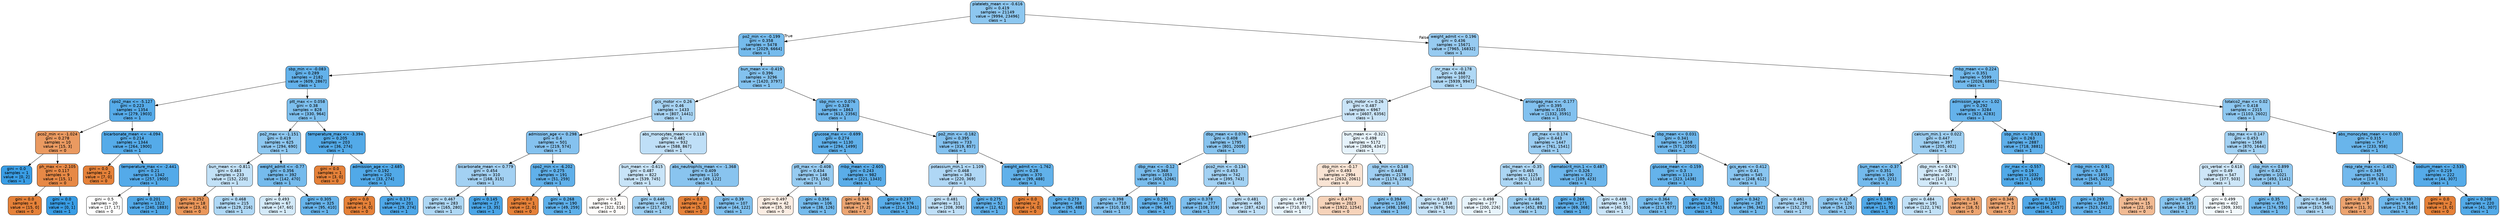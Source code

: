 digraph Tree {
node [shape=box, style="filled, rounded", color="black", fontname="helvetica"] ;
edge [fontname="helvetica"] ;
0 [label="platelets_mean <= -0.616\ngini = 0.419\nsamples = 21149\nvalue = [9994, 23496]\nclass = 1", fillcolor="#8dc7f0"] ;
1 [label="po2_min <= -0.199\ngini = 0.358\nsamples = 5478\nvalue = [2029, 6664]\nclass = 1", fillcolor="#75bbed"] ;
0 -> 1 [labeldistance=2.5, labelangle=45, headlabel="True"] ;
2 [label="sbp_min <= -0.083\ngini = 0.289\nsamples = 2182\nvalue = [609, 2867]\nclass = 1", fillcolor="#63b2eb"] ;
1 -> 2 ;
3 [label="spo2_max <= -5.127\ngini = 0.223\nsamples = 1354\nvalue = [279, 1903]\nclass = 1", fillcolor="#56abe9"] ;
2 -> 3 ;
4 [label="pco2_min <= -1.024\ngini = 0.278\nsamples = 10\nvalue = [15, 3]\nclass = 0", fillcolor="#ea9a61"] ;
3 -> 4 ;
5 [label="gini = 0.0\nsamples = 1\nvalue = [0, 2]\nclass = 1", fillcolor="#399de5"] ;
4 -> 5 ;
6 [label="ph_max <= -2.105\ngini = 0.117\nsamples = 9\nvalue = [15, 1]\nclass = 0", fillcolor="#e78946"] ;
4 -> 6 ;
7 [label="gini = 0.0\nsamples = 8\nvalue = [15, 0]\nclass = 0", fillcolor="#e58139"] ;
6 -> 7 ;
8 [label="gini = 0.0\nsamples = 1\nvalue = [0, 1]\nclass = 1", fillcolor="#399de5"] ;
6 -> 8 ;
9 [label="bicarbonate_mean <= -4.094\ngini = 0.214\nsamples = 1344\nvalue = [264, 1900]\nclass = 1", fillcolor="#55abe9"] ;
3 -> 9 ;
10 [label="gini = 0.0\nsamples = 2\nvalue = [7, 0]\nclass = 0", fillcolor="#e58139"] ;
9 -> 10 ;
11 [label="temperature_max <= -2.441\ngini = 0.21\nsamples = 1342\nvalue = [257, 1900]\nclass = 1", fillcolor="#54aae9"] ;
9 -> 11 ;
12 [label="gini = 0.5\nsamples = 20\nvalue = [17, 17]\nclass = 0", fillcolor="#ffffff"] ;
11 -> 12 ;
13 [label="gini = 0.201\nsamples = 1322\nvalue = [240, 1883]\nclass = 1", fillcolor="#52a9e8"] ;
11 -> 13 ;
14 [label="ptt_max <= 0.058\ngini = 0.38\nsamples = 828\nvalue = [330, 964]\nclass = 1", fillcolor="#7dbfee"] ;
2 -> 14 ;
15 [label="po2_max <= -1.151\ngini = 0.419\nsamples = 625\nvalue = [294, 690]\nclass = 1", fillcolor="#8dc7f0"] ;
14 -> 15 ;
16 [label="bun_mean <= -0.811\ngini = 0.483\nsamples = 233\nvalue = [152, 220]\nclass = 1", fillcolor="#c2e1f7"] ;
15 -> 16 ;
17 [label="gini = 0.252\nsamples = 18\nvalue = [23, 4]\nclass = 0", fillcolor="#ea975b"] ;
16 -> 17 ;
18 [label="gini = 0.468\nsamples = 215\nvalue = [129, 216]\nclass = 1", fillcolor="#afd8f5"] ;
16 -> 18 ;
19 [label="weight_admit <= -0.77\ngini = 0.356\nsamples = 392\nvalue = [142, 470]\nclass = 1", fillcolor="#75bbed"] ;
15 -> 19 ;
20 [label="gini = 0.493\nsamples = 67\nvalue = [47, 60]\nclass = 1", fillcolor="#d4eaf9"] ;
19 -> 20 ;
21 [label="gini = 0.305\nsamples = 325\nvalue = [95, 410]\nclass = 1", fillcolor="#67b4eb"] ;
19 -> 21 ;
22 [label="temperature_max <= -3.394\ngini = 0.205\nsamples = 203\nvalue = [36, 274]\nclass = 1", fillcolor="#53aae8"] ;
14 -> 22 ;
23 [label="gini = 0.0\nsamples = 1\nvalue = [3, 0]\nclass = 0", fillcolor="#e58139"] ;
22 -> 23 ;
24 [label="admission_age <= -2.685\ngini = 0.192\nsamples = 202\nvalue = [33, 274]\nclass = 1", fillcolor="#51a9e8"] ;
22 -> 24 ;
25 [label="gini = 0.0\nsamples = 1\nvalue = [4, 0]\nclass = 0", fillcolor="#e58139"] ;
24 -> 25 ;
26 [label="gini = 0.173\nsamples = 201\nvalue = [29, 274]\nclass = 1", fillcolor="#4ea7e8"] ;
24 -> 26 ;
27 [label="bun_mean <= -0.419\ngini = 0.396\nsamples = 3296\nvalue = [1420, 3797]\nclass = 1", fillcolor="#83c2ef"] ;
1 -> 27 ;
28 [label="gcs_motor <= 0.26\ngini = 0.46\nsamples = 1433\nvalue = [807, 1441]\nclass = 1", fillcolor="#a8d4f4"] ;
27 -> 28 ;
29 [label="admission_age <= 0.298\ngini = 0.4\nsamples = 501\nvalue = [219, 574]\nclass = 1", fillcolor="#85c2ef"] ;
28 -> 29 ;
30 [label="bicarbonate_mean <= 0.779\ngini = 0.454\nsamples = 310\nvalue = [168, 315]\nclass = 1", fillcolor="#a3d1f3"] ;
29 -> 30 ;
31 [label="gini = 0.467\nsamples = 283\nvalue = [165, 280]\nclass = 1", fillcolor="#aed7f4"] ;
30 -> 31 ;
32 [label="gini = 0.145\nsamples = 27\nvalue = [3, 35]\nclass = 1", fillcolor="#4aa5e7"] ;
30 -> 32 ;
33 [label="spo2_min <= -6.202\ngini = 0.275\nsamples = 191\nvalue = [51, 259]\nclass = 1", fillcolor="#60b0ea"] ;
29 -> 33 ;
34 [label="gini = 0.0\nsamples = 1\nvalue = [2, 0]\nclass = 0", fillcolor="#e58139"] ;
33 -> 34 ;
35 [label="gini = 0.268\nsamples = 190\nvalue = [49, 259]\nclass = 1", fillcolor="#5eb0ea"] ;
33 -> 35 ;
36 [label="abs_monocytes_mean <= 0.118\ngini = 0.482\nsamples = 932\nvalue = [588, 867]\nclass = 1", fillcolor="#bfdff7"] ;
28 -> 36 ;
37 [label="bun_mean <= -0.615\ngini = 0.487\nsamples = 822\nvalue = [539, 745]\nclass = 1", fillcolor="#c8e4f8"] ;
36 -> 37 ;
38 [label="gini = 0.5\nsamples = 421\nvalue = [322, 316]\nclass = 0", fillcolor="#fffdfb"] ;
37 -> 38 ;
39 [label="gini = 0.446\nsamples = 401\nvalue = [217, 429]\nclass = 1", fillcolor="#9dcff2"] ;
37 -> 39 ;
40 [label="abs_neutrophils_mean <= -1.368\ngini = 0.409\nsamples = 110\nvalue = [49, 122]\nclass = 1", fillcolor="#89c4ef"] ;
36 -> 40 ;
41 [label="gini = 0.0\nsamples = 3\nvalue = [5, 0]\nclass = 0", fillcolor="#e58139"] ;
40 -> 41 ;
42 [label="gini = 0.39\nsamples = 107\nvalue = [44, 122]\nclass = 1", fillcolor="#80c0ee"] ;
40 -> 42 ;
43 [label="sbp_min <= 0.076\ngini = 0.328\nsamples = 1863\nvalue = [613, 2356]\nclass = 1", fillcolor="#6db6ec"] ;
27 -> 43 ;
44 [label="glucose_max <= -0.699\ngini = 0.274\nsamples = 1130\nvalue = [294, 1499]\nclass = 1", fillcolor="#60b0ea"] ;
43 -> 44 ;
45 [label="ptt_max <= -0.408\ngini = 0.434\nsamples = 148\nvalue = [73, 156]\nclass = 1", fillcolor="#96cbf1"] ;
44 -> 45 ;
46 [label="gini = 0.497\nsamples = 42\nvalue = [35, 30]\nclass = 0", fillcolor="#fbede3"] ;
45 -> 46 ;
47 [label="gini = 0.356\nsamples = 106\nvalue = [38, 126]\nclass = 1", fillcolor="#75bbed"] ;
45 -> 47 ;
48 [label="mbp_mean <= -2.605\ngini = 0.243\nsamples = 982\nvalue = [221, 1343]\nclass = 1", fillcolor="#5aade9"] ;
44 -> 48 ;
49 [label="gini = 0.346\nsamples = 6\nvalue = [7, 2]\nclass = 0", fillcolor="#eca572"] ;
48 -> 49 ;
50 [label="gini = 0.237\nsamples = 976\nvalue = [214, 1341]\nclass = 1", fillcolor="#59ade9"] ;
48 -> 50 ;
51 [label="po2_min <= -0.182\ngini = 0.395\nsamples = 733\nvalue = [319, 857]\nclass = 1", fillcolor="#83c1ef"] ;
43 -> 51 ;
52 [label="potassium_min.1 <= 1.109\ngini = 0.468\nsamples = 363\nvalue = [220, 369]\nclass = 1", fillcolor="#afd7f5"] ;
51 -> 52 ;
53 [label="gini = 0.481\nsamples = 311\nvalue = [208, 308]\nclass = 1", fillcolor="#bfdff7"] ;
52 -> 53 ;
54 [label="gini = 0.275\nsamples = 52\nvalue = [12, 61]\nclass = 1", fillcolor="#60b0ea"] ;
52 -> 54 ;
55 [label="weight_admit <= -1.762\ngini = 0.28\nsamples = 370\nvalue = [99, 488]\nclass = 1", fillcolor="#61b1ea"] ;
51 -> 55 ;
56 [label="gini = 0.0\nsamples = 2\nvalue = [4, 0]\nclass = 0", fillcolor="#e58139"] ;
55 -> 56 ;
57 [label="gini = 0.273\nsamples = 368\nvalue = [95, 488]\nclass = 1", fillcolor="#60b0ea"] ;
55 -> 57 ;
58 [label="weight_admit <= 0.196\ngini = 0.436\nsamples = 15671\nvalue = [7965, 16832]\nclass = 1", fillcolor="#97cbf1"] ;
0 -> 58 [labeldistance=2.5, labelangle=-45, headlabel="False"] ;
59 [label="inr_max <= -0.178\ngini = 0.468\nsamples = 10072\nvalue = [5939, 9947]\nclass = 1", fillcolor="#afd8f5"] ;
58 -> 59 ;
60 [label="gcs_motor <= 0.26\ngini = 0.487\nsamples = 6967\nvalue = [4607, 6356]\nclass = 1", fillcolor="#c9e4f8"] ;
59 -> 60 ;
61 [label="dbp_mean <= 0.076\ngini = 0.408\nsamples = 1795\nvalue = [801, 2009]\nclass = 1", fillcolor="#88c4ef"] ;
60 -> 61 ;
62 [label="dbp_max <= -0.12\ngini = 0.368\nsamples = 1053\nvalue = [406, 1266]\nclass = 1", fillcolor="#78bced"] ;
61 -> 62 ;
63 [label="gini = 0.398\nsamples = 710\nvalue = [310, 819]\nclass = 1", fillcolor="#84c2ef"] ;
62 -> 63 ;
64 [label="gini = 0.291\nsamples = 343\nvalue = [96, 447]\nclass = 1", fillcolor="#64b2eb"] ;
62 -> 64 ;
65 [label="pco2_min <= -0.134\ngini = 0.453\nsamples = 742\nvalue = [395, 743]\nclass = 1", fillcolor="#a2d1f3"] ;
61 -> 65 ;
66 [label="gini = 0.378\nsamples = 277\nvalue = [108, 319]\nclass = 1", fillcolor="#7cbeee"] ;
65 -> 66 ;
67 [label="gini = 0.481\nsamples = 465\nvalue = [287, 424]\nclass = 1", fillcolor="#bfdff7"] ;
65 -> 67 ;
68 [label="bun_mean <= -0.321\ngini = 0.498\nsamples = 5172\nvalue = [3806, 4347]\nclass = 1", fillcolor="#e6f3fc"] ;
60 -> 68 ;
69 [label="dbp_min <= -0.17\ngini = 0.493\nsamples = 2994\nvalue = [2632, 2061]\nclass = 0", fillcolor="#f9e4d4"] ;
68 -> 69 ;
70 [label="gini = 0.498\nsamples = 971\nvalue = [710, 807]\nclass = 1", fillcolor="#e7f3fc"] ;
69 -> 70 ;
71 [label="gini = 0.478\nsamples = 2023\nvalue = [1922, 1254]\nclass = 0", fillcolor="#f6d3ba"] ;
69 -> 71 ;
72 [label="sbp_min <= 0.148\ngini = 0.448\nsamples = 2178\nvalue = [1174, 2286]\nclass = 1", fillcolor="#9fcff2"] ;
68 -> 72 ;
73 [label="gini = 0.394\nsamples = 1160\nvalue = [498, 1346]\nclass = 1", fillcolor="#82c1ef"] ;
72 -> 73 ;
74 [label="gini = 0.487\nsamples = 1018\nvalue = [676, 940]\nclass = 1", fillcolor="#c7e3f8"] ;
72 -> 74 ;
75 [label="aniongap_max <= -0.177\ngini = 0.395\nsamples = 3105\nvalue = [1332, 3591]\nclass = 1", fillcolor="#82c1ef"] ;
59 -> 75 ;
76 [label="ptt_max <= 0.174\ngini = 0.443\nsamples = 1447\nvalue = [761, 1541]\nclass = 1", fillcolor="#9bcdf2"] ;
75 -> 76 ;
77 [label="wbc_mean <= -0.35\ngini = 0.465\nsamples = 1125\nvalue = [652, 1118]\nclass = 1", fillcolor="#acd6f4"] ;
76 -> 77 ;
78 [label="gini = 0.498\nsamples = 277\nvalue = [200, 226]\nclass = 1", fillcolor="#e8f4fc"] ;
77 -> 78 ;
79 [label="gini = 0.446\nsamples = 848\nvalue = [452, 892]\nclass = 1", fillcolor="#9dcff2"] ;
77 -> 79 ;
80 [label="hematocrit_min.1 <= 0.487\ngini = 0.326\nsamples = 322\nvalue = [109, 423]\nclass = 1", fillcolor="#6cb6ec"] ;
76 -> 80 ;
81 [label="gini = 0.266\nsamples = 271\nvalue = [69, 368]\nclass = 1", fillcolor="#5eafea"] ;
80 -> 81 ;
82 [label="gini = 0.488\nsamples = 51\nvalue = [40, 55]\nclass = 1", fillcolor="#c9e4f8"] ;
80 -> 82 ;
83 [label="sbp_mean <= 0.031\ngini = 0.341\nsamples = 1658\nvalue = [571, 2050]\nclass = 1", fillcolor="#70b8ec"] ;
75 -> 83 ;
84 [label="glucose_mean <= -0.159\ngini = 0.3\nsamples = 1113\nvalue = [323, 1438]\nclass = 1", fillcolor="#65b3eb"] ;
83 -> 84 ;
85 [label="gini = 0.364\nsamples = 550\nvalue = [213, 677]\nclass = 1", fillcolor="#77bced"] ;
84 -> 85 ;
86 [label="gini = 0.221\nsamples = 563\nvalue = [110, 761]\nclass = 1", fillcolor="#56abe9"] ;
84 -> 86 ;
87 [label="gcs_eyes <= 0.412\ngini = 0.41\nsamples = 545\nvalue = [248, 612]\nclass = 1", fillcolor="#89c5f0"] ;
83 -> 87 ;
88 [label="gini = 0.342\nsamples = 287\nvalue = [96, 342]\nclass = 1", fillcolor="#71b9ec"] ;
87 -> 88 ;
89 [label="gini = 0.461\nsamples = 258\nvalue = [152, 270]\nclass = 1", fillcolor="#a8d4f4"] ;
87 -> 89 ;
90 [label="mbp_mean <= 0.224\ngini = 0.351\nsamples = 5599\nvalue = [2026, 6885]\nclass = 1", fillcolor="#73baed"] ;
58 -> 90 ;
91 [label="admission_age <= -1.02\ngini = 0.292\nsamples = 3284\nvalue = [923, 4283]\nclass = 1", fillcolor="#64b2eb"] ;
90 -> 91 ;
92 [label="calcium_min.1 <= 0.022\ngini = 0.447\nsamples = 397\nvalue = [205, 402]\nclass = 1", fillcolor="#9ecff2"] ;
91 -> 92 ;
93 [label="bun_mean <= -0.37\ngini = 0.351\nsamples = 190\nvalue = [65, 221]\nclass = 1", fillcolor="#73baed"] ;
92 -> 93 ;
94 [label="gini = 0.42\nsamples = 120\nvalue = [54, 126]\nclass = 1", fillcolor="#8ec7f0"] ;
93 -> 94 ;
95 [label="gini = 0.186\nsamples = 70\nvalue = [11, 95]\nclass = 1", fillcolor="#50a8e8"] ;
93 -> 95 ;
96 [label="dbp_min <= 0.676\ngini = 0.492\nsamples = 207\nvalue = [140, 181]\nclass = 1", fillcolor="#d2e9f9"] ;
92 -> 96 ;
97 [label="gini = 0.484\nsamples = 191\nvalue = [122, 176]\nclass = 1", fillcolor="#c2e1f7"] ;
96 -> 97 ;
98 [label="gini = 0.34\nsamples = 16\nvalue = [18, 5]\nclass = 0", fillcolor="#eca470"] ;
96 -> 98 ;
99 [label="sbp_min <= -0.531\ngini = 0.263\nsamples = 2887\nvalue = [718, 3881]\nclass = 1", fillcolor="#5eafea"] ;
91 -> 99 ;
100 [label="inr_max <= -0.557\ngini = 0.19\nsamples = 1032\nvalue = [173, 1459]\nclass = 1", fillcolor="#50a9e8"] ;
99 -> 100 ;
101 [label="gini = 0.346\nsamples = 5\nvalue = [7, 2]\nclass = 0", fillcolor="#eca572"] ;
100 -> 101 ;
102 [label="gini = 0.184\nsamples = 1027\nvalue = [166, 1457]\nclass = 1", fillcolor="#50a8e8"] ;
100 -> 102 ;
103 [label="mbp_min <= 0.91\ngini = 0.3\nsamples = 1855\nvalue = [545, 2422]\nclass = 1", fillcolor="#66b3eb"] ;
99 -> 103 ;
104 [label="gini = 0.293\nsamples = 1840\nvalue = [523, 2412]\nclass = 1", fillcolor="#64b2eb"] ;
103 -> 104 ;
105 [label="gini = 0.43\nsamples = 15\nvalue = [22, 10]\nclass = 0", fillcolor="#f1ba93"] ;
103 -> 105 ;
106 [label="totalco2_max <= 0.02\ngini = 0.418\nsamples = 2315\nvalue = [1103, 2602]\nclass = 1", fillcolor="#8dc7f0"] ;
90 -> 106 ;
107 [label="sbp_max <= 0.147\ngini = 0.453\nsamples = 1568\nvalue = [870, 1644]\nclass = 1", fillcolor="#a2d1f3"] ;
106 -> 107 ;
108 [label="gcs_verbal <= 0.618\ngini = 0.49\nsamples = 547\nvalue = [377, 503]\nclass = 1", fillcolor="#cde6f8"] ;
107 -> 108 ;
109 [label="gini = 0.405\nsamples = 145\nvalue = [68, 173]\nclass = 1", fillcolor="#87c4ef"] ;
108 -> 109 ;
110 [label="gini = 0.499\nsamples = 402\nvalue = [309, 330]\nclass = 1", fillcolor="#f2f9fd"] ;
108 -> 110 ;
111 [label="sbp_min <= 0.899\ngini = 0.421\nsamples = 1021\nvalue = [493, 1141]\nclass = 1", fillcolor="#8fc7f0"] ;
107 -> 111 ;
112 [label="gini = 0.35\nsamples = 475\nvalue = [174, 595]\nclass = 1", fillcolor="#73baed"] ;
111 -> 112 ;
113 [label="gini = 0.466\nsamples = 546\nvalue = [319, 546]\nclass = 1", fillcolor="#add6f4"] ;
111 -> 113 ;
114 [label="abs_monocytes_mean <= 0.007\ngini = 0.315\nsamples = 747\nvalue = [233, 958]\nclass = 1", fillcolor="#69b5eb"] ;
106 -> 114 ;
115 [label="resp_rate_max <= -1.452\ngini = 0.349\nsamples = 525\nvalue = [189, 651]\nclass = 1", fillcolor="#72b9ed"] ;
114 -> 115 ;
116 [label="gini = 0.337\nsamples = 9\nvalue = [11, 3]\nclass = 0", fillcolor="#eca36f"] ;
115 -> 116 ;
117 [label="gini = 0.338\nsamples = 516\nvalue = [178, 648]\nclass = 1", fillcolor="#6fb8ec"] ;
115 -> 117 ;
118 [label="sodium_mean <= -2.535\ngini = 0.219\nsamples = 222\nvalue = [44, 307]\nclass = 1", fillcolor="#55abe9"] ;
114 -> 118 ;
119 [label="gini = 0.0\nsamples = 2\nvalue = [3, 0]\nclass = 0", fillcolor="#e58139"] ;
118 -> 119 ;
120 [label="gini = 0.208\nsamples = 220\nvalue = [41, 307]\nclass = 1", fillcolor="#53aae8"] ;
118 -> 120 ;
}
